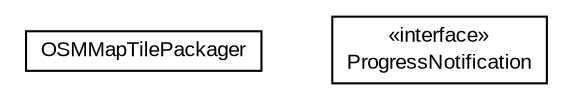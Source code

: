 #!/usr/local/bin/dot
#
# Class diagram 
# Generated by UMLGraph version R5_6-24-gf6e263 (http://www.umlgraph.org/)
#

digraph G {
	edge [fontname="arial",fontsize=10,labelfontname="arial",labelfontsize=10];
	node [fontname="arial",fontsize=10,shape=plaintext];
	nodesep=0.25;
	ranksep=0.5;
	// org.osmdroid.mtp.OSMMapTilePackager
	c30 [label=<<table title="org.osmdroid.mtp.OSMMapTilePackager" border="0" cellborder="1" cellspacing="0" cellpadding="2" port="p" href="./OSMMapTilePackager.html">
		<tr><td><table border="0" cellspacing="0" cellpadding="1">
<tr><td align="center" balign="center"> OSMMapTilePackager </td></tr>
		</table></td></tr>
		</table>>, URL="./OSMMapTilePackager.html", fontname="arial", fontcolor="black", fontsize=10.0];
	// org.osmdroid.mtp.OSMMapTilePackager.ProgressNotification
	c31 [label=<<table title="org.osmdroid.mtp.OSMMapTilePackager.ProgressNotification" border="0" cellborder="1" cellspacing="0" cellpadding="2" port="p" href="./OSMMapTilePackager.ProgressNotification.html">
		<tr><td><table border="0" cellspacing="0" cellpadding="1">
<tr><td align="center" balign="center"> &#171;interface&#187; </td></tr>
<tr><td align="center" balign="center"> ProgressNotification </td></tr>
		</table></td></tr>
		</table>>, URL="./OSMMapTilePackager.ProgressNotification.html", fontname="arial", fontcolor="black", fontsize=10.0];
}

